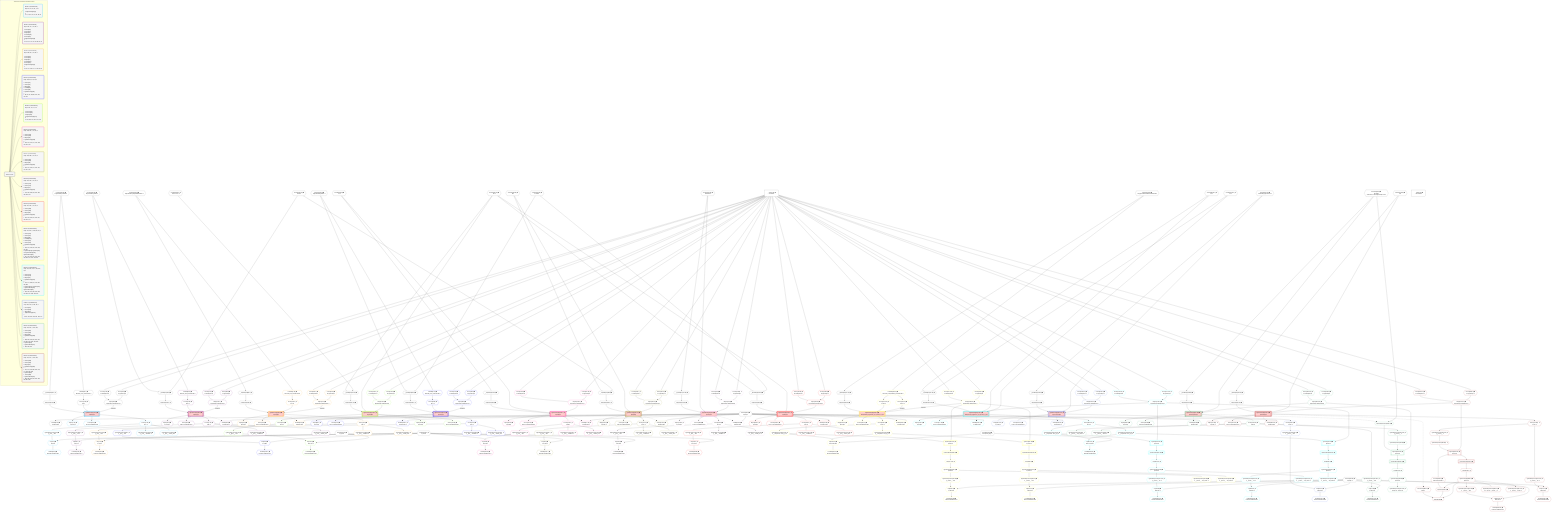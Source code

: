 %%{init: {'themeVariables': { 'fontSize': '12px'}}}%%
graph TD
    classDef path fill:#eee,stroke:#000,color:#000
    classDef plan fill:#fff,stroke-width:1px,color:#000
    classDef itemplan fill:#fff,stroke-width:2px,color:#000
    classDef unbatchedplan fill:#dff,stroke-width:1px,color:#000
    classDef sideeffectplan fill:#fcc,stroke-width:2px,color:#000
    classDef bucket fill:#f6f6f6,color:#000,stroke-width:2px,text-align:left


    %% plan dependencies
    __InputObject267{{"__InputObject[267∈0] ➊"}}:::plan
    Constant412{{"Constant[412∈0] ➊<br />ᐸ2ᐳ"}}:::plan
    Constant413{{"Constant[413∈0] ➊<br />ᐸ3ᐳ"}}:::plan
    Constant412 & Constant413 --> __InputObject267
    __InputObject6{{"__InputObject[6∈0] ➊"}}:::plan
    Constant400{{"Constant[400∈0] ➊<br />ᐸ'WyJwb3N0cyIsMV0='ᐳ"}}:::plan
    Constant400 --> __InputObject6
    Object15{{"Object[15∈0] ➊<br />ᐸ{pgSettings,withPgClient}ᐳ"}}:::plan
    Access13{{"Access[13∈0] ➊<br />ᐸ2.pgSettingsᐳ"}}:::plan
    Access14{{"Access[14∈0] ➊<br />ᐸ2.withPgClientᐳ"}}:::plan
    Access13 & Access14 --> Object15
    __InputObject32{{"__InputObject[32∈0] ➊"}}:::plan
    Constant401{{"Constant[401∈0] ➊<br />ᐸ'hello'ᐳ"}}:::plan
    Constant402{{"Constant[402∈0] ➊<br />ᐸ'WyJwb3N0cyIsMl0='ᐳ"}}:::plan
    Constant401 & Constant402 --> __InputObject32
    __InputObject58{{"__InputObject[58∈0] ➊"}}:::plan
    Constant403{{"Constant[403∈0] ➊<br />ᐸ'WyJwb3N0cyIsMjAwMDAwMF0='ᐳ"}}:::plan
    Constant403 --> __InputObject58
    __InputObject84{{"__InputObject[84∈0] ➊"}}:::plan
    Constant404{{"Constant[404∈0] ➊<br />ᐸ'world'ᐳ"}}:::plan
    Constant405{{"Constant[405∈0] ➊<br />ᐸ'WyJwb3N0cyIsM10='ᐳ"}}:::plan
    Constant404 & Constant405 --> __InputObject84
    __InputObject110{{"__InputObject[110∈0] ➊"}}:::plan
    Constant406{{"Constant[406∈0] ➊<br />ᐸ'throw error'ᐳ"}}:::plan
    Constant407{{"Constant[407∈0] ➊<br />ᐸ11ᐳ"}}:::plan
    Constant406 & Constant407 --> __InputObject110
    __InputObject125{{"__InputObject[125∈0] ➊"}}:::plan
    Constant408{{"Constant[408∈0] ➊<br />ᐸ6ᐳ"}}:::plan
    Constant408 --> __InputObject125
    __InputObject148{{"__InputObject[148∈0] ➊"}}:::plan
    Constant409{{"Constant[409∈0] ➊<br />ᐸ9ᐳ"}}:::plan
    Constant401 & Constant409 --> __InputObject148
    __InputObject171{{"__InputObject[171∈0] ➊"}}:::plan
    Constant410{{"Constant[410∈0] ➊<br />ᐸ2000000ᐳ"}}:::plan
    Constant410 --> __InputObject171
    __InputObject194{{"__InputObject[194∈0] ➊"}}:::plan
    Constant404 & Constant407 --> __InputObject194
    __InputObject217{{"__InputObject[217∈0] ➊"}}:::plan
    Constant411{{"Constant[411∈0] ➊<br />ᐸ'WyJjb21wb3VuZF9rZXlzIiw0LDNd'ᐳ"}}:::plan
    Constant411 --> __InputObject217
    __InputObject313{{"__InputObject[313∈0] ➊"}}:::plan
    Constant414{{"Constant[414∈0] ➊<br />ᐸ'budd.deey@email.com'ᐳ"}}:::plan
    Constant414 --> __InputObject313
    __InputObject330{{"__InputObject[330∈0] ➊"}}:::plan
    Constant415{{"Constant[415∈0] ➊<br />ᐸ'graphile-build.issue.27.exists@example.com'ᐳ"}}:::plan
    Constant415 --> __InputObject330
    __InputObject364{{"__InputObject[364∈0] ➊"}}:::plan
    Constant416{{"Constant[416∈0] ➊<br />ᐸ1ᐳ"}}:::plan
    Constant416 --> __InputObject364
    Lambda9{{"Lambda[9∈0] ➊<br />ᐸdecode_Post_base64JSONᐳ"}}:::plan
    Constant400 --> Lambda9
    Access10{{"Access[10∈0] ➊<br />ᐸ9.1ᐳ"}}:::plan
    Lambda9 --> Access10
    __Value2["__Value[2∈0] ➊<br />ᐸcontextᐳ"]:::plan
    __Value2 --> Access13
    __Value2 --> Access14
    ApplyInput16{{"ApplyInput[16∈0] ➊"}}:::plan
    __InputObject6 --> ApplyInput16
    Lambda31{{"Lambda[31∈0] ➊<br />ᐸrawEncodeᐳ"}}:::plan
    Constant30{{"Constant[30∈0] ➊<br />ᐸ'query'ᐳ"}}:::plan
    Constant30 --> Lambda31
    ApplyInput42{{"ApplyInput[42∈0] ➊"}}:::plan
    __InputObject32 --> ApplyInput42
    ApplyInput68{{"ApplyInput[68∈0] ➊"}}:::plan
    __InputObject58 --> ApplyInput68
    ApplyInput94{{"ApplyInput[94∈0] ➊"}}:::plan
    __InputObject84 --> ApplyInput94
    ApplyInput117{{"ApplyInput[117∈0] ➊"}}:::plan
    __InputObject110 --> ApplyInput117
    ApplyInput132{{"ApplyInput[132∈0] ➊"}}:::plan
    __InputObject125 --> ApplyInput132
    ApplyInput155{{"ApplyInput[155∈0] ➊"}}:::plan
    __InputObject148 --> ApplyInput155
    ApplyInput178{{"ApplyInput[178∈0] ➊"}}:::plan
    __InputObject171 --> ApplyInput178
    ApplyInput201{{"ApplyInput[201∈0] ➊"}}:::plan
    __InputObject194 --> ApplyInput201
    ApplyInput229{{"ApplyInput[229∈0] ➊"}}:::plan
    __InputObject217 --> ApplyInput229
    ApplyInput275{{"ApplyInput[275∈0] ➊"}}:::plan
    __InputObject267 --> ApplyInput275
    ApplyInput320{{"ApplyInput[320∈0] ➊"}}:::plan
    __InputObject313 --> ApplyInput320
    ApplyInput337{{"ApplyInput[337∈0] ➊"}}:::plan
    __InputObject330 --> ApplyInput337
    ApplyInput371{{"ApplyInput[371∈0] ➊"}}:::plan
    __InputObject364 --> ApplyInput371
    __Value4["__Value[4∈0] ➊<br />ᐸrootValueᐳ"]:::plan
    Constant19{{"Constant[19∈0] ➊<br />ᐸ'posts'ᐳ"}}:::plan
    Constant120{{"Constant[120∈0] ➊<br />ᐸ'types'ᐳ"}}:::plan
    Constant232{{"Constant[232∈0] ➊<br />ᐸ'compound_keys'ᐳ"}}:::plan
    Constant250{{"Constant[250∈0] ➊<br />ᐸ'people'ᐳ"}}:::plan
    PgDeleteSingle12[["PgDeleteSingle[12∈1] ➊<br />ᐸpost(id)ᐳ"]]:::sideeffectplan
    Object15 -->|rejectNull| PgDeleteSingle12
    Access10 & ApplyInput16 --> PgDeleteSingle12
    List22{{"List[22∈1] ➊<br />ᐸ19,20ᐳ"}}:::plan
    PgClassExpression20{{"PgClassExpression[20∈1] ➊<br />ᐸ__post__.”id”ᐳ"}}:::plan
    Constant19 & PgClassExpression20 --> List22
    Object17{{"Object[17∈1] ➊<br />ᐸ{result}ᐳ"}}:::plan
    PgDeleteSingle12 --> Object17
    Access18{{"Access[18∈1] ➊<br />ᐸ12.m.clientMutationIdᐳ"}}:::plan
    PgDeleteSingle12 --> Access18
    Access21{{"Access[21∈1] ➊<br />ᐸ12.tᐳ"}}:::plan
    Access21 --> PgClassExpression20
    PgDeleteSingle12 --> Access21
    Lambda23{{"Lambda[23∈1] ➊<br />ᐸbase64JSONEncodeᐳ"}}:::plan
    List22 --> Lambda23
    PgClassExpression28{{"PgClassExpression[28∈1] ➊<br />ᐸ__post__.”headline”ᐳ"}}:::plan
    Access21 --> PgClassExpression28
    PgClassExpression29{{"PgClassExpression[29∈1] ➊<br />ᐸ__post__.”author_id”ᐳ"}}:::plan
    Access21 --> PgClassExpression29
    PgDeleteSingle38[["PgDeleteSingle[38∈2] ➊<br />ᐸpost(id)ᐳ"]]:::sideeffectplan
    Object41{{"Object[41∈2] ➊<br />ᐸ{pgSettings,withPgClient}ᐳ"}}:::plan
    Access36{{"Access[36∈2] ➊<br />ᐸ35.1ᐳ"}}:::plan
    Object41 -->|rejectNull| PgDeleteSingle38
    Access36 & ApplyInput42 --> PgDeleteSingle38
    Access39{{"Access[39∈2] ➊<br />ᐸ2.pgSettingsᐳ"}}:::plan
    Access40{{"Access[40∈2] ➊<br />ᐸ2.withPgClientᐳ"}}:::plan
    Access39 & Access40 --> Object41
    List48{{"List[48∈2] ➊<br />ᐸ19,46ᐳ"}}:::plan
    PgClassExpression46{{"PgClassExpression[46∈2] ➊<br />ᐸ__post__.”id”ᐳ"}}:::plan
    Constant19 & PgClassExpression46 --> List48
    Lambda35{{"Lambda[35∈2] ➊<br />ᐸdecode_Post_base64JSONᐳ"}}:::plan
    Constant402 --> Lambda35
    Lambda35 --> Access36
    __Value2 --> Access39
    __Value2 --> Access40
    Object43{{"Object[43∈2] ➊<br />ᐸ{result}ᐳ"}}:::plan
    PgDeleteSingle38 --> Object43
    Access44{{"Access[44∈2] ➊<br />ᐸ38.m.clientMutationIdᐳ"}}:::plan
    PgDeleteSingle38 --> Access44
    Access47{{"Access[47∈2] ➊<br />ᐸ38.tᐳ"}}:::plan
    Access47 --> PgClassExpression46
    PgDeleteSingle38 --> Access47
    Lambda49{{"Lambda[49∈2] ➊<br />ᐸbase64JSONEncodeᐳ"}}:::plan
    List48 --> Lambda49
    PgClassExpression54{{"PgClassExpression[54∈2] ➊<br />ᐸ__post__.”headline”ᐳ"}}:::plan
    Access47 --> PgClassExpression54
    PgClassExpression55{{"PgClassExpression[55∈2] ➊<br />ᐸ__post__.”author_id”ᐳ"}}:::plan
    Access47 --> PgClassExpression55
    Lambda57{{"Lambda[57∈2] ➊<br />ᐸrawEncodeᐳ"}}:::plan
    Constant30 --> Lambda57
    PgDeleteSingle64[["PgDeleteSingle[64∈3] ➊<br />ᐸpost(id)ᐳ"]]:::sideeffectplan
    Object67{{"Object[67∈3] ➊<br />ᐸ{pgSettings,withPgClient}ᐳ"}}:::plan
    Access62{{"Access[62∈3] ➊<br />ᐸ61.1ᐳ"}}:::plan
    Object67 -->|rejectNull| PgDeleteSingle64
    Access62 & ApplyInput68 --> PgDeleteSingle64
    Access65{{"Access[65∈3] ➊<br />ᐸ2.pgSettingsᐳ"}}:::plan
    Access66{{"Access[66∈3] ➊<br />ᐸ2.withPgClientᐳ"}}:::plan
    Access65 & Access66 --> Object67
    List74{{"List[74∈3] ➊<br />ᐸ19,72ᐳ"}}:::plan
    PgClassExpression72{{"PgClassExpression[72∈3] ➊<br />ᐸ__post__.”id”ᐳ"}}:::plan
    Constant19 & PgClassExpression72 --> List74
    Lambda61{{"Lambda[61∈3] ➊<br />ᐸdecode_Post_base64JSONᐳ"}}:::plan
    Constant403 --> Lambda61
    Lambda61 --> Access62
    __Value2 --> Access65
    __Value2 --> Access66
    Object69{{"Object[69∈3] ➊<br />ᐸ{result}ᐳ"}}:::plan
    PgDeleteSingle64 --> Object69
    Access70{{"Access[70∈3] ➊<br />ᐸ64.m.clientMutationIdᐳ"}}:::plan
    PgDeleteSingle64 --> Access70
    Access73{{"Access[73∈3] ➊<br />ᐸ64.tᐳ"}}:::plan
    Access73 --> PgClassExpression72
    PgDeleteSingle64 --> Access73
    Lambda75{{"Lambda[75∈3] ➊<br />ᐸbase64JSONEncodeᐳ"}}:::plan
    List74 --> Lambda75
    PgClassExpression80{{"PgClassExpression[80∈3] ➊<br />ᐸ__post__.”headline”ᐳ"}}:::plan
    Access73 --> PgClassExpression80
    PgClassExpression81{{"PgClassExpression[81∈3] ➊<br />ᐸ__post__.”author_id”ᐳ"}}:::plan
    Access73 --> PgClassExpression81
    Lambda83{{"Lambda[83∈3] ➊<br />ᐸrawEncodeᐳ"}}:::plan
    Constant30 --> Lambda83
    PgDeleteSingle90[["PgDeleteSingle[90∈4] ➊<br />ᐸpost(id)ᐳ"]]:::sideeffectplan
    Object93{{"Object[93∈4] ➊<br />ᐸ{pgSettings,withPgClient}ᐳ"}}:::plan
    Access88{{"Access[88∈4] ➊<br />ᐸ87.1ᐳ"}}:::plan
    Object93 -->|rejectNull| PgDeleteSingle90
    Access88 & ApplyInput94 --> PgDeleteSingle90
    Access91{{"Access[91∈4] ➊<br />ᐸ2.pgSettingsᐳ"}}:::plan
    Access92{{"Access[92∈4] ➊<br />ᐸ2.withPgClientᐳ"}}:::plan
    Access91 & Access92 --> Object93
    List100{{"List[100∈4] ➊<br />ᐸ19,98ᐳ"}}:::plan
    PgClassExpression98{{"PgClassExpression[98∈4] ➊<br />ᐸ__post__.”id”ᐳ"}}:::plan
    Constant19 & PgClassExpression98 --> List100
    Lambda87{{"Lambda[87∈4] ➊<br />ᐸdecode_Post_base64JSONᐳ"}}:::plan
    Constant405 --> Lambda87
    Lambda87 --> Access88
    __Value2 --> Access91
    __Value2 --> Access92
    Object95{{"Object[95∈4] ➊<br />ᐸ{result}ᐳ"}}:::plan
    PgDeleteSingle90 --> Object95
    Access96{{"Access[96∈4] ➊<br />ᐸ90.m.clientMutationIdᐳ"}}:::plan
    PgDeleteSingle90 --> Access96
    Access99{{"Access[99∈4] ➊<br />ᐸ90.tᐳ"}}:::plan
    Access99 --> PgClassExpression98
    PgDeleteSingle90 --> Access99
    Lambda101{{"Lambda[101∈4] ➊<br />ᐸbase64JSONEncodeᐳ"}}:::plan
    List100 --> Lambda101
    PgClassExpression106{{"PgClassExpression[106∈4] ➊<br />ᐸ__post__.”headline”ᐳ"}}:::plan
    Access99 --> PgClassExpression106
    PgClassExpression107{{"PgClassExpression[107∈4] ➊<br />ᐸ__post__.”author_id”ᐳ"}}:::plan
    Access99 --> PgClassExpression107
    Lambda109{{"Lambda[109∈4] ➊<br />ᐸrawEncodeᐳ"}}:::plan
    Constant30 --> Lambda109
    PgDeleteSingle113[["PgDeleteSingle[113∈5] ➊<br />ᐸtypes(id)ᐳ"]]:::sideeffectplan
    Object116{{"Object[116∈5] ➊<br />ᐸ{pgSettings,withPgClient}ᐳ"}}:::plan
    Object116 & Constant407 & ApplyInput117 --> PgDeleteSingle113
    Access114{{"Access[114∈5] ➊<br />ᐸ2.pgSettingsᐳ"}}:::plan
    Access115{{"Access[115∈5] ➊<br />ᐸ2.withPgClientᐳ"}}:::plan
    Access114 & Access115 --> Object116
    List123{{"List[123∈5] ➊<br />ᐸ120,121ᐳ"}}:::plan
    PgClassExpression121{{"PgClassExpression[121∈5] ➊<br />ᐸ__types__.”id”ᐳ"}}:::plan
    Constant120 & PgClassExpression121 --> List123
    __Value2 --> Access114
    __Value2 --> Access115
    Object118{{"Object[118∈5] ➊<br />ᐸ{result}ᐳ"}}:::plan
    PgDeleteSingle113 --> Object118
    Access119{{"Access[119∈5] ➊<br />ᐸ113.m.clientMutationIdᐳ"}}:::plan
    PgDeleteSingle113 --> Access119
    Access122{{"Access[122∈5] ➊<br />ᐸ113.tᐳ"}}:::plan
    Access122 --> PgClassExpression121
    PgDeleteSingle113 --> Access122
    Lambda124{{"Lambda[124∈5] ➊<br />ᐸbase64JSONEncodeᐳ"}}:::plan
    List123 --> Lambda124
    PgDeleteSingle128[["PgDeleteSingle[128∈6] ➊<br />ᐸpost(id)ᐳ"]]:::sideeffectplan
    Object131{{"Object[131∈6] ➊<br />ᐸ{pgSettings,withPgClient}ᐳ"}}:::plan
    Object131 & Constant408 & ApplyInput132 --> PgDeleteSingle128
    Access129{{"Access[129∈6] ➊<br />ᐸ2.pgSettingsᐳ"}}:::plan
    Access130{{"Access[130∈6] ➊<br />ᐸ2.withPgClientᐳ"}}:::plan
    Access129 & Access130 --> Object131
    List138{{"List[138∈6] ➊<br />ᐸ19,136ᐳ"}}:::plan
    PgClassExpression136{{"PgClassExpression[136∈6] ➊<br />ᐸ__post__.”id”ᐳ"}}:::plan
    Constant19 & PgClassExpression136 --> List138
    __Value2 --> Access129
    __Value2 --> Access130
    Object133{{"Object[133∈6] ➊<br />ᐸ{result}ᐳ"}}:::plan
    PgDeleteSingle128 --> Object133
    Access134{{"Access[134∈6] ➊<br />ᐸ128.m.clientMutationIdᐳ"}}:::plan
    PgDeleteSingle128 --> Access134
    Access137{{"Access[137∈6] ➊<br />ᐸ128.tᐳ"}}:::plan
    Access137 --> PgClassExpression136
    PgDeleteSingle128 --> Access137
    Lambda139{{"Lambda[139∈6] ➊<br />ᐸbase64JSONEncodeᐳ"}}:::plan
    List138 --> Lambda139
    PgClassExpression144{{"PgClassExpression[144∈6] ➊<br />ᐸ__post__.”headline”ᐳ"}}:::plan
    Access137 --> PgClassExpression144
    PgClassExpression145{{"PgClassExpression[145∈6] ➊<br />ᐸ__post__.”author_id”ᐳ"}}:::plan
    Access137 --> PgClassExpression145
    Lambda147{{"Lambda[147∈6] ➊<br />ᐸrawEncodeᐳ"}}:::plan
    Constant30 --> Lambda147
    PgDeleteSingle151[["PgDeleteSingle[151∈7] ➊<br />ᐸpost(id)ᐳ"]]:::sideeffectplan
    Object154{{"Object[154∈7] ➊<br />ᐸ{pgSettings,withPgClient}ᐳ"}}:::plan
    Object154 & Constant409 & ApplyInput155 --> PgDeleteSingle151
    Access152{{"Access[152∈7] ➊<br />ᐸ2.pgSettingsᐳ"}}:::plan
    Access153{{"Access[153∈7] ➊<br />ᐸ2.withPgClientᐳ"}}:::plan
    Access152 & Access153 --> Object154
    List161{{"List[161∈7] ➊<br />ᐸ19,159ᐳ"}}:::plan
    PgClassExpression159{{"PgClassExpression[159∈7] ➊<br />ᐸ__post__.”id”ᐳ"}}:::plan
    Constant19 & PgClassExpression159 --> List161
    __Value2 --> Access152
    __Value2 --> Access153
    Object156{{"Object[156∈7] ➊<br />ᐸ{result}ᐳ"}}:::plan
    PgDeleteSingle151 --> Object156
    Access157{{"Access[157∈7] ➊<br />ᐸ151.m.clientMutationIdᐳ"}}:::plan
    PgDeleteSingle151 --> Access157
    Access160{{"Access[160∈7] ➊<br />ᐸ151.tᐳ"}}:::plan
    Access160 --> PgClassExpression159
    PgDeleteSingle151 --> Access160
    Lambda162{{"Lambda[162∈7] ➊<br />ᐸbase64JSONEncodeᐳ"}}:::plan
    List161 --> Lambda162
    PgClassExpression167{{"PgClassExpression[167∈7] ➊<br />ᐸ__post__.”headline”ᐳ"}}:::plan
    Access160 --> PgClassExpression167
    PgClassExpression168{{"PgClassExpression[168∈7] ➊<br />ᐸ__post__.”author_id”ᐳ"}}:::plan
    Access160 --> PgClassExpression168
    Lambda170{{"Lambda[170∈7] ➊<br />ᐸrawEncodeᐳ"}}:::plan
    Constant30 --> Lambda170
    PgDeleteSingle174[["PgDeleteSingle[174∈8] ➊<br />ᐸpost(id)ᐳ"]]:::sideeffectplan
    Object177{{"Object[177∈8] ➊<br />ᐸ{pgSettings,withPgClient}ᐳ"}}:::plan
    Object177 & Constant410 & ApplyInput178 --> PgDeleteSingle174
    Access175{{"Access[175∈8] ➊<br />ᐸ2.pgSettingsᐳ"}}:::plan
    Access176{{"Access[176∈8] ➊<br />ᐸ2.withPgClientᐳ"}}:::plan
    Access175 & Access176 --> Object177
    List184{{"List[184∈8] ➊<br />ᐸ19,182ᐳ"}}:::plan
    PgClassExpression182{{"PgClassExpression[182∈8] ➊<br />ᐸ__post__.”id”ᐳ"}}:::plan
    Constant19 & PgClassExpression182 --> List184
    __Value2 --> Access175
    __Value2 --> Access176
    Object179{{"Object[179∈8] ➊<br />ᐸ{result}ᐳ"}}:::plan
    PgDeleteSingle174 --> Object179
    Access180{{"Access[180∈8] ➊<br />ᐸ174.m.clientMutationIdᐳ"}}:::plan
    PgDeleteSingle174 --> Access180
    Access183{{"Access[183∈8] ➊<br />ᐸ174.tᐳ"}}:::plan
    Access183 --> PgClassExpression182
    PgDeleteSingle174 --> Access183
    Lambda185{{"Lambda[185∈8] ➊<br />ᐸbase64JSONEncodeᐳ"}}:::plan
    List184 --> Lambda185
    PgClassExpression190{{"PgClassExpression[190∈8] ➊<br />ᐸ__post__.”headline”ᐳ"}}:::plan
    Access183 --> PgClassExpression190
    PgClassExpression191{{"PgClassExpression[191∈8] ➊<br />ᐸ__post__.”author_id”ᐳ"}}:::plan
    Access183 --> PgClassExpression191
    Lambda193{{"Lambda[193∈8] ➊<br />ᐸrawEncodeᐳ"}}:::plan
    Constant30 --> Lambda193
    PgDeleteSingle197[["PgDeleteSingle[197∈9] ➊<br />ᐸpost(id)ᐳ"]]:::sideeffectplan
    Object200{{"Object[200∈9] ➊<br />ᐸ{pgSettings,withPgClient}ᐳ"}}:::plan
    Object200 & Constant407 & ApplyInput201 --> PgDeleteSingle197
    Access198{{"Access[198∈9] ➊<br />ᐸ2.pgSettingsᐳ"}}:::plan
    Access199{{"Access[199∈9] ➊<br />ᐸ2.withPgClientᐳ"}}:::plan
    Access198 & Access199 --> Object200
    List207{{"List[207∈9] ➊<br />ᐸ19,205ᐳ"}}:::plan
    PgClassExpression205{{"PgClassExpression[205∈9] ➊<br />ᐸ__post__.”id”ᐳ"}}:::plan
    Constant19 & PgClassExpression205 --> List207
    __Value2 --> Access198
    __Value2 --> Access199
    Object202{{"Object[202∈9] ➊<br />ᐸ{result}ᐳ"}}:::plan
    PgDeleteSingle197 --> Object202
    Access203{{"Access[203∈9] ➊<br />ᐸ197.m.clientMutationIdᐳ"}}:::plan
    PgDeleteSingle197 --> Access203
    Access206{{"Access[206∈9] ➊<br />ᐸ197.tᐳ"}}:::plan
    Access206 --> PgClassExpression205
    PgDeleteSingle197 --> Access206
    Lambda208{{"Lambda[208∈9] ➊<br />ᐸbase64JSONEncodeᐳ"}}:::plan
    List207 --> Lambda208
    PgClassExpression213{{"PgClassExpression[213∈9] ➊<br />ᐸ__post__.”headline”ᐳ"}}:::plan
    Access206 --> PgClassExpression213
    PgClassExpression214{{"PgClassExpression[214∈9] ➊<br />ᐸ__post__.”author_id”ᐳ"}}:::plan
    Access206 --> PgClassExpression214
    Lambda216{{"Lambda[216∈9] ➊<br />ᐸrawEncodeᐳ"}}:::plan
    Constant30 --> Lambda216
    PgDeleteSingle225[["PgDeleteSingle[225∈10] ➊<br />ᐸcompound_key(person_id_1,person_id_2)ᐳ"]]:::sideeffectplan
    Object228{{"Object[228∈10] ➊<br />ᐸ{pgSettings,withPgClient}ᐳ"}}:::plan
    Access221{{"Access[221∈10] ➊<br />ᐸ220.1ᐳ"}}:::plan
    Access223{{"Access[223∈10] ➊<br />ᐸ220.2ᐳ"}}:::plan
    Object228 -->|rejectNull| PgDeleteSingle225
    Access221 -->|rejectNull| PgDeleteSingle225
    Access223 & ApplyInput229 --> PgDeleteSingle225
    List236{{"List[236∈10] ➊<br />ᐸ232,233,235ᐳ"}}:::plan
    PgClassExpression233{{"PgClassExpression[233∈10] ➊<br />ᐸ__compound...rson_id_1”ᐳ"}}:::plan
    PgClassExpression235{{"PgClassExpression[235∈10] ➊<br />ᐸ__compound...rson_id_2”ᐳ"}}:::plan
    Constant232 & PgClassExpression233 & PgClassExpression235 --> List236
    Access226{{"Access[226∈10] ➊<br />ᐸ2.pgSettingsᐳ"}}:::plan
    Access227{{"Access[227∈10] ➊<br />ᐸ2.withPgClientᐳ"}}:::plan
    Access226 & Access227 --> Object228
    PgSelect245[["PgSelect[245∈10] ➊<br />ᐸpersonᐳ"]]:::plan
    Object228 & PgClassExpression233 --> PgSelect245
    List252{{"List[252∈10] ➊<br />ᐸ250,251ᐳ"}}:::plan
    PgClassExpression251{{"PgClassExpression[251∈10] ➊<br />ᐸ__person__.”id”ᐳ"}}:::plan
    Constant250 & PgClassExpression251 --> List252
    PgSelect256[["PgSelect[256∈10] ➊<br />ᐸpersonᐳ"]]:::plan
    Object228 & PgClassExpression235 --> PgSelect256
    List262{{"List[262∈10] ➊<br />ᐸ250,261ᐳ"}}:::plan
    PgClassExpression261{{"PgClassExpression[261∈10] ➊<br />ᐸ__person__.”id”ᐳ"}}:::plan
    Constant250 & PgClassExpression261 --> List262
    Lambda220{{"Lambda[220∈10] ➊<br />ᐸdecode_CompoundKey_base64JSONᐳ"}}:::plan
    Constant411 --> Lambda220
    Lambda220 --> Access221
    Lambda220 --> Access223
    __Value2 --> Access226
    __Value2 --> Access227
    Object230{{"Object[230∈10] ➊<br />ᐸ{result}ᐳ"}}:::plan
    PgDeleteSingle225 --> Object230
    Access231{{"Access[231∈10] ➊<br />ᐸ225.m.clientMutationIdᐳ"}}:::plan
    PgDeleteSingle225 --> Access231
    Access234{{"Access[234∈10] ➊<br />ᐸ225.tᐳ"}}:::plan
    Access234 --> PgClassExpression233
    PgDeleteSingle225 --> Access234
    Access234 --> PgClassExpression235
    Lambda237{{"Lambda[237∈10] ➊<br />ᐸbase64JSONEncodeᐳ"}}:::plan
    List236 --> Lambda237
    First247{{"First[247∈10] ➊"}}:::plan
    PgSelectRows248[["PgSelectRows[248∈10] ➊"]]:::plan
    PgSelectRows248 --> First247
    PgSelect245 --> PgSelectRows248
    PgSelectSingle249{{"PgSelectSingle[249∈10] ➊<br />ᐸpersonᐳ"}}:::plan
    First247 --> PgSelectSingle249
    PgSelectSingle249 --> PgClassExpression251
    Lambda253{{"Lambda[253∈10] ➊<br />ᐸbase64JSONEncodeᐳ"}}:::plan
    List252 --> Lambda253
    PgClassExpression254{{"PgClassExpression[254∈10] ➊<br />ᐸ__person__...full_name”ᐳ"}}:::plan
    PgSelectSingle249 --> PgClassExpression254
    First258{{"First[258∈10] ➊"}}:::plan
    PgSelectRows259[["PgSelectRows[259∈10] ➊"]]:::plan
    PgSelectRows259 --> First258
    PgSelect256 --> PgSelectRows259
    PgSelectSingle260{{"PgSelectSingle[260∈10] ➊<br />ᐸpersonᐳ"}}:::plan
    First258 --> PgSelectSingle260
    PgSelectSingle260 --> PgClassExpression261
    Lambda263{{"Lambda[263∈10] ➊<br />ᐸbase64JSONEncodeᐳ"}}:::plan
    List262 --> Lambda263
    PgClassExpression264{{"PgClassExpression[264∈10] ➊<br />ᐸ__person__...full_name”ᐳ"}}:::plan
    PgSelectSingle260 --> PgClassExpression264
    Lambda266{{"Lambda[266∈10] ➊<br />ᐸrawEncodeᐳ"}}:::plan
    Constant30 --> Lambda266
    PgDeleteSingle271[["PgDeleteSingle[271∈11] ➊<br />ᐸcompound_key(person_id_1,person_id_2)ᐳ"]]:::sideeffectplan
    Object274{{"Object[274∈11] ➊<br />ᐸ{pgSettings,withPgClient}ᐳ"}}:::plan
    Object274 & Constant412 & Constant413 & ApplyInput275 --> PgDeleteSingle271
    List282{{"List[282∈11] ➊<br />ᐸ232,279,281ᐳ"}}:::plan
    PgClassExpression279{{"PgClassExpression[279∈11] ➊<br />ᐸ__compound...rson_id_1”ᐳ"}}:::plan
    PgClassExpression281{{"PgClassExpression[281∈11] ➊<br />ᐸ__compound...rson_id_2”ᐳ"}}:::plan
    Constant232 & PgClassExpression279 & PgClassExpression281 --> List282
    Access272{{"Access[272∈11] ➊<br />ᐸ2.pgSettingsᐳ"}}:::plan
    Access273{{"Access[273∈11] ➊<br />ᐸ2.withPgClientᐳ"}}:::plan
    Access272 & Access273 --> Object274
    PgSelect291[["PgSelect[291∈11] ➊<br />ᐸpersonᐳ"]]:::plan
    Object274 & PgClassExpression279 --> PgSelect291
    List298{{"List[298∈11] ➊<br />ᐸ250,297ᐳ"}}:::plan
    PgClassExpression297{{"PgClassExpression[297∈11] ➊<br />ᐸ__person__.”id”ᐳ"}}:::plan
    Constant250 & PgClassExpression297 --> List298
    PgSelect302[["PgSelect[302∈11] ➊<br />ᐸpersonᐳ"]]:::plan
    Object274 & PgClassExpression281 --> PgSelect302
    List308{{"List[308∈11] ➊<br />ᐸ250,307ᐳ"}}:::plan
    PgClassExpression307{{"PgClassExpression[307∈11] ➊<br />ᐸ__person__.”id”ᐳ"}}:::plan
    Constant250 & PgClassExpression307 --> List308
    __Value2 --> Access272
    __Value2 --> Access273
    Object276{{"Object[276∈11] ➊<br />ᐸ{result}ᐳ"}}:::plan
    PgDeleteSingle271 --> Object276
    Access277{{"Access[277∈11] ➊<br />ᐸ271.m.clientMutationIdᐳ"}}:::plan
    PgDeleteSingle271 --> Access277
    Access280{{"Access[280∈11] ➊<br />ᐸ271.tᐳ"}}:::plan
    Access280 --> PgClassExpression279
    PgDeleteSingle271 --> Access280
    Access280 --> PgClassExpression281
    Lambda283{{"Lambda[283∈11] ➊<br />ᐸbase64JSONEncodeᐳ"}}:::plan
    List282 --> Lambda283
    First293{{"First[293∈11] ➊"}}:::plan
    PgSelectRows294[["PgSelectRows[294∈11] ➊"]]:::plan
    PgSelectRows294 --> First293
    PgSelect291 --> PgSelectRows294
    PgSelectSingle295{{"PgSelectSingle[295∈11] ➊<br />ᐸpersonᐳ"}}:::plan
    First293 --> PgSelectSingle295
    PgSelectSingle295 --> PgClassExpression297
    Lambda299{{"Lambda[299∈11] ➊<br />ᐸbase64JSONEncodeᐳ"}}:::plan
    List298 --> Lambda299
    PgClassExpression300{{"PgClassExpression[300∈11] ➊<br />ᐸ__person__...full_name”ᐳ"}}:::plan
    PgSelectSingle295 --> PgClassExpression300
    First304{{"First[304∈11] ➊"}}:::plan
    PgSelectRows305[["PgSelectRows[305∈11] ➊"]]:::plan
    PgSelectRows305 --> First304
    PgSelect302 --> PgSelectRows305
    PgSelectSingle306{{"PgSelectSingle[306∈11] ➊<br />ᐸpersonᐳ"}}:::plan
    First304 --> PgSelectSingle306
    PgSelectSingle306 --> PgClassExpression307
    Lambda309{{"Lambda[309∈11] ➊<br />ᐸbase64JSONEncodeᐳ"}}:::plan
    List308 --> Lambda309
    PgClassExpression310{{"PgClassExpression[310∈11] ➊<br />ᐸ__person__...full_name”ᐳ"}}:::plan
    PgSelectSingle306 --> PgClassExpression310
    Lambda312{{"Lambda[312∈11] ➊<br />ᐸrawEncodeᐳ"}}:::plan
    Constant30 --> Lambda312
    PgDeleteSingle316[["PgDeleteSingle[316∈12] ➊<br />ᐸperson(email)ᐳ"]]:::sideeffectplan
    Object319{{"Object[319∈12] ➊<br />ᐸ{pgSettings,withPgClient}ᐳ"}}:::plan
    Object319 & Constant414 & ApplyInput320 --> PgDeleteSingle316
    Access317{{"Access[317∈12] ➊<br />ᐸ2.pgSettingsᐳ"}}:::plan
    Access318{{"Access[318∈12] ➊<br />ᐸ2.withPgClientᐳ"}}:::plan
    Access317 & Access318 --> Object319
    List326{{"List[326∈12] ➊<br />ᐸ250,324ᐳ"}}:::plan
    PgClassExpression324{{"PgClassExpression[324∈12] ➊<br />ᐸ__person__.”id”ᐳ"}}:::plan
    Constant250 & PgClassExpression324 --> List326
    __Value2 --> Access317
    __Value2 --> Access318
    Object321{{"Object[321∈12] ➊<br />ᐸ{result}ᐳ"}}:::plan
    PgDeleteSingle316 --> Object321
    Access322{{"Access[322∈12] ➊<br />ᐸ316.m.clientMutationIdᐳ"}}:::plan
    PgDeleteSingle316 --> Access322
    Access325{{"Access[325∈12] ➊<br />ᐸ316.tᐳ"}}:::plan
    Access325 --> PgClassExpression324
    PgDeleteSingle316 --> Access325
    Lambda327{{"Lambda[327∈12] ➊<br />ᐸbase64JSONEncodeᐳ"}}:::plan
    List326 --> Lambda327
    Lambda329{{"Lambda[329∈12] ➊<br />ᐸrawEncodeᐳ"}}:::plan
    Constant30 --> Lambda329
    PgDeleteSingle333[["PgDeleteSingle[333∈13] ➊<br />ᐸperson(email)ᐳ"]]:::sideeffectplan
    Object336{{"Object[336∈13] ➊<br />ᐸ{pgSettings,withPgClient}ᐳ"}}:::plan
    Object336 & Constant415 & ApplyInput337 --> PgDeleteSingle333
    PgSelect353[["PgSelect[353∈13] ➊<br />ᐸpersonᐳ"]]:::plan
    PgFromExpression355{{"PgFromExpression[355∈13] ➊"}}:::plan
    PgFromExpression360{{"PgFromExpression[360∈13] ➊"}}:::plan
    Object336 & PgFromExpression355 & PgFromExpression360 --> PgSelect353
    Access334{{"Access[334∈13] ➊<br />ᐸ2.pgSettingsᐳ"}}:::plan
    Access335{{"Access[335∈13] ➊<br />ᐸ2.withPgClientᐳ"}}:::plan
    Access334 & Access335 --> Object336
    List343{{"List[343∈13] ➊<br />ᐸ250,341ᐳ"}}:::plan
    PgClassExpression341{{"PgClassExpression[341∈13] ➊<br />ᐸ__person__.”id”ᐳ"}}:::plan
    Constant250 & PgClassExpression341 --> List343
    __Value2 --> Access334
    __Value2 --> Access335
    Object338{{"Object[338∈13] ➊<br />ᐸ{result}ᐳ"}}:::plan
    PgDeleteSingle333 --> Object338
    Access339{{"Access[339∈13] ➊<br />ᐸ333.m.clientMutationIdᐳ"}}:::plan
    PgDeleteSingle333 --> Access339
    Access342{{"Access[342∈13] ➊<br />ᐸ333.tᐳ"}}:::plan
    Access342 --> PgClassExpression341
    PgDeleteSingle333 --> Access342
    Lambda344{{"Lambda[344∈13] ➊<br />ᐸbase64JSONEncodeᐳ"}}:::plan
    List343 --> Lambda344
    PgClassExpression349{{"PgClassExpression[349∈13] ➊<br />ᐸ__person__...full_name”ᐳ"}}:::plan
    Access342 --> PgClassExpression349
    PgClassExpression350{{"PgClassExpression[350∈13] ➊<br />ᐸ__person__.”email”ᐳ"}}:::plan
    Access342 --> PgClassExpression350
    PgClassExpression352{{"PgClassExpression[352∈13] ➊<br />ᐸ__person__ᐳ"}}:::plan
    Access342 --> PgClassExpression352
    PgClassExpression352 --> PgFromExpression355
    First356{{"First[356∈13] ➊"}}:::plan
    PgSelectRows357[["PgSelectRows[357∈13] ➊"]]:::plan
    PgSelectRows357 --> First356
    PgSelect353 --> PgSelectRows357
    PgSelectSingle358{{"PgSelectSingle[358∈13] ➊<br />ᐸpersonᐳ"}}:::plan
    First356 --> PgSelectSingle358
    Constant415 --> PgFromExpression360
    PgClassExpression361{{"PgClassExpression[361∈13] ➊<br />ᐸ(1/0) /* E...ferred! */ᐳ"}}:::plan
    PgSelectSingle358 --> PgClassExpression361
    Lambda363{{"Lambda[363∈13] ➊<br />ᐸrawEncodeᐳ"}}:::plan
    Constant30 --> Lambda363
    PgDeleteSingle367[["PgDeleteSingle[367∈14] ➊<br />ᐸperson(id)ᐳ"]]:::sideeffectplan
    Object370{{"Object[370∈14] ➊<br />ᐸ{pgSettings,withPgClient}ᐳ"}}:::plan
    Object370 & Constant416 & ApplyInput371 --> PgDeleteSingle367
    Edge389{{"Edge[389∈14] ➊"}}:::plan
    PgSelectSingle388{{"PgSelectSingle[388∈14] ➊<br />ᐸpersonᐳ"}}:::plan
    PgCursor391{{"PgCursor[391∈14] ➊"}}:::plan
    Connection385{{"Connection[385∈14] ➊<br />ᐸ381ᐳ"}}:::plan
    PgSelectSingle388 & PgCursor391 & Connection385 --> Edge389
    Access368{{"Access[368∈14] ➊<br />ᐸ2.pgSettingsᐳ"}}:::plan
    Access369{{"Access[369∈14] ➊<br />ᐸ2.withPgClientᐳ"}}:::plan
    Access368 & Access369 --> Object370
    List377{{"List[377∈14] ➊<br />ᐸ250,375ᐳ"}}:::plan
    PgClassExpression375{{"PgClassExpression[375∈14] ➊<br />ᐸ__person__.”id”ᐳ"}}:::plan
    Constant250 & PgClassExpression375 --> List377
    PgSelect381[["PgSelect[381∈14] ➊<br />ᐸpersonᐳ"]]:::plan
    PgFromExpression383{{"PgFromExpression[383∈14] ➊"}}:::plan
    Object370 & PgFromExpression383 --> PgSelect381
    Access390{{"Access[390∈14] ➊<br />ᐸ381.cursorDetailsᐳ"}}:::plan
    PgSelectSingle388 & Access390 --> PgCursor391
    List395{{"List[395∈14] ➊<br />ᐸ250,394ᐳ"}}:::plan
    PgClassExpression394{{"PgClassExpression[394∈14] ➊<br />ᐸ__person__.”id”ᐳ"}}:::plan
    Constant250 & PgClassExpression394 --> List395
    __Value2 --> Access368
    __Value2 --> Access369
    Object372{{"Object[372∈14] ➊<br />ᐸ{result}ᐳ"}}:::plan
    PgDeleteSingle367 --> Object372
    Access373{{"Access[373∈14] ➊<br />ᐸ367.m.clientMutationIdᐳ"}}:::plan
    PgDeleteSingle367 --> Access373
    Access376{{"Access[376∈14] ➊<br />ᐸ367.tᐳ"}}:::plan
    Access376 --> PgClassExpression375
    PgDeleteSingle367 --> Access376
    Lambda378{{"Lambda[378∈14] ➊<br />ᐸbase64JSONEncodeᐳ"}}:::plan
    List377 --> Lambda378
    PgClassExpression380{{"PgClassExpression[380∈14] ➊<br />ᐸ__person__ᐳ"}}:::plan
    Access376 --> PgClassExpression380
    PgClassExpression380 --> PgFromExpression383
    First386{{"First[386∈14] ➊"}}:::plan
    PgSelectRows387[["PgSelectRows[387∈14] ➊"]]:::plan
    PgSelectRows387 --> First386
    PgSelect381 --> PgSelectRows387
    First386 --> PgSelectSingle388
    PgSelect381 --> Access390
    PgClassExpression393{{"PgClassExpression[393∈14] ➊<br />ᐸ”c”.”perso..._person__)ᐳ"}}:::plan
    PgSelectSingle388 --> PgClassExpression393
    PgSelectSingle388 --> PgClassExpression394
    Lambda396{{"Lambda[396∈14] ➊<br />ᐸbase64JSONEncodeᐳ"}}:::plan
    List395 --> Lambda396
    PgClassExpression397{{"PgClassExpression[397∈14] ➊<br />ᐸ__person__.”email”ᐳ"}}:::plan
    PgSelectSingle388 --> PgClassExpression397
    Lambda399{{"Lambda[399∈14] ➊<br />ᐸrawEncodeᐳ"}}:::plan
    Constant30 --> Lambda399

    %% define steps

    %% implicit side effects
    PgDeleteSingle38 -.-o Lambda57
    PgDeleteSingle64 -.-o Lambda83
    PgDeleteSingle90 -.-o Lambda109
    PgDeleteSingle128 -.-o Lambda147
    PgDeleteSingle151 -.-o Lambda170
    PgDeleteSingle174 -.-o Lambda193
    PgDeleteSingle197 -.-o Lambda216
    PgDeleteSingle225 -.-o Lambda266
    PgDeleteSingle271 -.-o Lambda312
    PgDeleteSingle316 -.-o Lambda329
    PgDeleteSingle333 -.-o PgFromExpression360
    PgDeleteSingle333 -.-o Lambda363
    PgDeleteSingle367 -.-o Lambda399
    PgDeleteSingle367 -.-o Connection385

    subgraph "Buckets for mutations/v4/mutation-delete"
    Bucket0("Bucket 0 (root)"):::bucket
    classDef bucket0 stroke:#696969
    class Bucket0,__Value2,__Value4,__InputObject6,Lambda9,Access10,Access13,Access14,Object15,ApplyInput16,Constant19,Constant30,Lambda31,__InputObject32,ApplyInput42,__InputObject58,ApplyInput68,__InputObject84,ApplyInput94,__InputObject110,ApplyInput117,Constant120,__InputObject125,ApplyInput132,__InputObject148,ApplyInput155,__InputObject171,ApplyInput178,__InputObject194,ApplyInput201,__InputObject217,ApplyInput229,Constant232,Constant250,__InputObject267,ApplyInput275,__InputObject313,ApplyInput320,__InputObject330,ApplyInput337,__InputObject364,ApplyInput371,Constant400,Constant401,Constant402,Constant403,Constant404,Constant405,Constant406,Constant407,Constant408,Constant409,Constant410,Constant411,Constant412,Constant413,Constant414,Constant415,Constant416 bucket0
    Bucket1("Bucket 1 (mutationField)<br />Deps: 15, 10, 16, 19, 4, 31<br /><br />1: PgDeleteSingle[12]<br />2: <br />ᐳ: 17, 18, 21, 20, 22, 23, 28, 29"):::bucket
    classDef bucket1 stroke:#00bfff
    class Bucket1,PgDeleteSingle12,Object17,Access18,PgClassExpression20,Access21,List22,Lambda23,PgClassExpression28,PgClassExpression29 bucket1
    Bucket2("Bucket 2 (mutationField)<br />Deps: 402, 42, 2, 19, 30, 4<br /><br />1: Access[39]<br />2: Access[40]<br />3: Object[41]<br />4: Lambda[35]<br />5: Access[36]<br />6: PgDeleteSingle[38]<br />7: <br />ᐳ: 43, 44, 47, 57, 46, 48, 49, 54, 55"):::bucket
    classDef bucket2 stroke:#7f007f
    class Bucket2,Lambda35,Access36,PgDeleteSingle38,Access39,Access40,Object41,Object43,Access44,PgClassExpression46,Access47,List48,Lambda49,PgClassExpression54,PgClassExpression55,Lambda57 bucket2
    Bucket3("Bucket 3 (mutationField)<br />Deps: 403, 68, 2, 19, 30, 4<br /><br />1: Access[65]<br />2: Access[66]<br />3: Object[67]<br />4: Lambda[61]<br />5: Access[62]<br />6: PgDeleteSingle[64]<br />7: <br />ᐳ: 69, 70, 73, 83, 72, 74, 75, 80, 81"):::bucket
    classDef bucket3 stroke:#ffa500
    class Bucket3,Lambda61,Access62,PgDeleteSingle64,Access65,Access66,Object67,Object69,Access70,PgClassExpression72,Access73,List74,Lambda75,PgClassExpression80,PgClassExpression81,Lambda83 bucket3
    Bucket4("Bucket 4 (mutationField)<br />Deps: 405, 94, 2, 19, 30, 4<br /><br />1: Access[91]<br />2: Access[92]<br />3: Object[93]<br />4: Lambda[87]<br />5: Access[88]<br />6: PgDeleteSingle[90]<br />7: <br />ᐳ: 95, 96, 99, 109, 98, 100, 101, 106, 107"):::bucket
    classDef bucket4 stroke:#0000ff
    class Bucket4,Lambda87,Access88,PgDeleteSingle90,Access91,Access92,Object93,Object95,Access96,PgClassExpression98,Access99,List100,Lambda101,PgClassExpression106,PgClassExpression107,Lambda109 bucket4
    Bucket5("Bucket 5 (mutationField)<br />Deps: 407, 117, 2, 120<br /><br />1: Access[114]<br />2: Access[115]<br />3: Object[116]<br />4: PgDeleteSingle[113]<br />5: <br />ᐳ: 118, 119, 122, 121, 123, 124"):::bucket
    classDef bucket5 stroke:#7fff00
    class Bucket5,PgDeleteSingle113,Access114,Access115,Object116,Object118,Access119,PgClassExpression121,Access122,List123,Lambda124 bucket5
    Bucket6("Bucket 6 (mutationField)<br />Deps: 408, 132, 2, 19, 30, 4<br /><br />1: Access[129]<br />2: Access[130]<br />3: Object[131]<br />4: PgDeleteSingle[128]<br />5: <br />ᐳ: 133, 134, 137, 147, 136, 138, 139, 144, 145"):::bucket
    classDef bucket6 stroke:#ff1493
    class Bucket6,PgDeleteSingle128,Access129,Access130,Object131,Object133,Access134,PgClassExpression136,Access137,List138,Lambda139,PgClassExpression144,PgClassExpression145,Lambda147 bucket6
    Bucket7("Bucket 7 (mutationField)<br />Deps: 409, 155, 2, 19, 30, 4<br /><br />1: Access[152]<br />2: Access[153]<br />3: Object[154]<br />4: PgDeleteSingle[151]<br />5: <br />ᐳ: 156, 157, 160, 170, 159, 161, 162, 167, 168"):::bucket
    classDef bucket7 stroke:#808000
    class Bucket7,PgDeleteSingle151,Access152,Access153,Object154,Object156,Access157,PgClassExpression159,Access160,List161,Lambda162,PgClassExpression167,PgClassExpression168,Lambda170 bucket7
    Bucket8("Bucket 8 (mutationField)<br />Deps: 410, 178, 2, 19, 30, 4<br /><br />1: Access[175]<br />2: Access[176]<br />3: Object[177]<br />4: PgDeleteSingle[174]<br />5: <br />ᐳ: 179, 180, 183, 193, 182, 184, 185, 190, 191"):::bucket
    classDef bucket8 stroke:#dda0dd
    class Bucket8,PgDeleteSingle174,Access175,Access176,Object177,Object179,Access180,PgClassExpression182,Access183,List184,Lambda185,PgClassExpression190,PgClassExpression191,Lambda193 bucket8
    Bucket9("Bucket 9 (mutationField)<br />Deps: 407, 201, 2, 19, 30, 4<br /><br />1: Access[198]<br />2: Access[199]<br />3: Object[200]<br />4: PgDeleteSingle[197]<br />5: <br />ᐳ: 202, 203, 206, 216, 205, 207, 208, 213, 214"):::bucket
    classDef bucket9 stroke:#ff0000
    class Bucket9,PgDeleteSingle197,Access198,Access199,Object200,Object202,Access203,PgClassExpression205,Access206,List207,Lambda208,PgClassExpression213,PgClassExpression214,Lambda216 bucket9
    Bucket10("Bucket 10 (mutationField)<br />Deps: 411, 229, 2, 232, 250, 30, 4<br /><br />1: Access[226]<br />2: Access[227]<br />3: Object[228]<br />4: Lambda[220]<br />5: Access[221]<br />6: Access[223]<br />7: PgDeleteSingle[225]<br />8: <br />ᐳ: 230, 231, 234, 266, 233, 235, 236, 237<br />9: PgSelect[245], PgSelect[256]<br />10: PgSelectRows[248], PgSelectRows[259]<br />ᐳ: 247, 249, 251, 252, 253, 254, 258, 260, 261, 262, 263, 264"):::bucket
    classDef bucket10 stroke:#ffff00
    class Bucket10,Lambda220,Access221,Access223,PgDeleteSingle225,Access226,Access227,Object228,Object230,Access231,PgClassExpression233,Access234,PgClassExpression235,List236,Lambda237,PgSelect245,First247,PgSelectRows248,PgSelectSingle249,PgClassExpression251,List252,Lambda253,PgClassExpression254,PgSelect256,First258,PgSelectRows259,PgSelectSingle260,PgClassExpression261,List262,Lambda263,PgClassExpression264,Lambda266 bucket10
    Bucket11("Bucket 11 (mutationField)<br />Deps: 412, 413, 275, 2, 232, 250, 30, 4<br /><br />1: Access[272]<br />2: Access[273]<br />3: Object[274]<br />4: PgDeleteSingle[271]<br />5: <br />ᐳ: 276, 277, 280, 312, 279, 281, 282, 283<br />6: PgSelect[291], PgSelect[302]<br />7: PgSelectRows[294], PgSelectRows[305]<br />ᐳ: 293, 295, 297, 298, 299, 300, 304, 306, 307, 308, 309, 310"):::bucket
    classDef bucket11 stroke:#00ffff
    class Bucket11,PgDeleteSingle271,Access272,Access273,Object274,Object276,Access277,PgClassExpression279,Access280,PgClassExpression281,List282,Lambda283,PgSelect291,First293,PgSelectRows294,PgSelectSingle295,PgClassExpression297,List298,Lambda299,PgClassExpression300,PgSelect302,First304,PgSelectRows305,PgSelectSingle306,PgClassExpression307,List308,Lambda309,PgClassExpression310,Lambda312 bucket11
    Bucket12("Bucket 12 (mutationField)<br />Deps: 414, 320, 2, 250, 30, 4<br /><br />1: Access[317]<br />2: Access[318]<br />3: Object[319]<br />4: PgDeleteSingle[316]<br />5: <br />ᐳ: 321, 322, 325, 329, 324, 326, 327"):::bucket
    classDef bucket12 stroke:#4169e1
    class Bucket12,PgDeleteSingle316,Access317,Access318,Object319,Object321,Access322,PgClassExpression324,Access325,List326,Lambda327,Lambda329 bucket12
    Bucket13("Bucket 13 (mutationField)<br />Deps: 415, 337, 2, 250, 30, 4<br /><br />1: Access[334]<br />2: Access[335]<br />3: Object[336]<br />4: PgDeleteSingle[333]<br />5: <br />ᐳ: 338, 339, 342, 360, 363, 341, 343, 344, 349, 350, 352, 355<br />6: PgSelect[353]<br />7: PgSelectRows[357]<br />ᐳ: 356, 358, 361"):::bucket
    classDef bucket13 stroke:#3cb371
    class Bucket13,PgDeleteSingle333,Access334,Access335,Object336,Object338,Access339,PgClassExpression341,Access342,List343,Lambda344,PgClassExpression349,PgClassExpression350,PgClassExpression352,PgSelect353,PgFromExpression355,First356,PgSelectRows357,PgSelectSingle358,PgFromExpression360,PgClassExpression361,Lambda363 bucket13
    Bucket14("Bucket 14 (mutationField)<br />Deps: 416, 371, 2, 250, 30, 4<br /><br />1: Access[368]<br />2: Access[369]<br />3: Object[370]<br />4: PgDeleteSingle[367]<br />5: <br />ᐳ: 372, 373, 376, 385, 399, 375, 377, 378, 380, 383<br />6: PgSelect[381]<br />ᐳ: Access[390]<br />7: PgSelectRows[387]<br />ᐳ: 386, 388, 391, 393, 394, 395, 396, 397, 389"):::bucket
    classDef bucket14 stroke:#a52a2a
    class Bucket14,PgDeleteSingle367,Access368,Access369,Object370,Object372,Access373,PgClassExpression375,Access376,List377,Lambda378,PgClassExpression380,PgSelect381,PgFromExpression383,Connection385,First386,PgSelectRows387,PgSelectSingle388,Edge389,Access390,PgCursor391,PgClassExpression393,PgClassExpression394,List395,Lambda396,PgClassExpression397,Lambda399 bucket14
    Bucket0 --> Bucket1 & Bucket2 & Bucket3 & Bucket4 & Bucket5 & Bucket6 & Bucket7 & Bucket8 & Bucket9 & Bucket10 & Bucket11 & Bucket12 & Bucket13 & Bucket14
    end